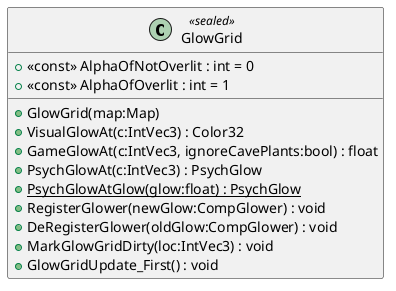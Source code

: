 @startuml
class GlowGrid <<sealed>> {
    + <<const>> AlphaOfNotOverlit : int = 0
    + <<const>> AlphaOfOverlit : int = 1
    + GlowGrid(map:Map)
    + VisualGlowAt(c:IntVec3) : Color32
    + GameGlowAt(c:IntVec3, ignoreCavePlants:bool) : float
    + PsychGlowAt(c:IntVec3) : PsychGlow
    + {static} PsychGlowAtGlow(glow:float) : PsychGlow
    + RegisterGlower(newGlow:CompGlower) : void
    + DeRegisterGlower(oldGlow:CompGlower) : void
    + MarkGlowGridDirty(loc:IntVec3) : void
    + GlowGridUpdate_First() : void
}
@enduml
